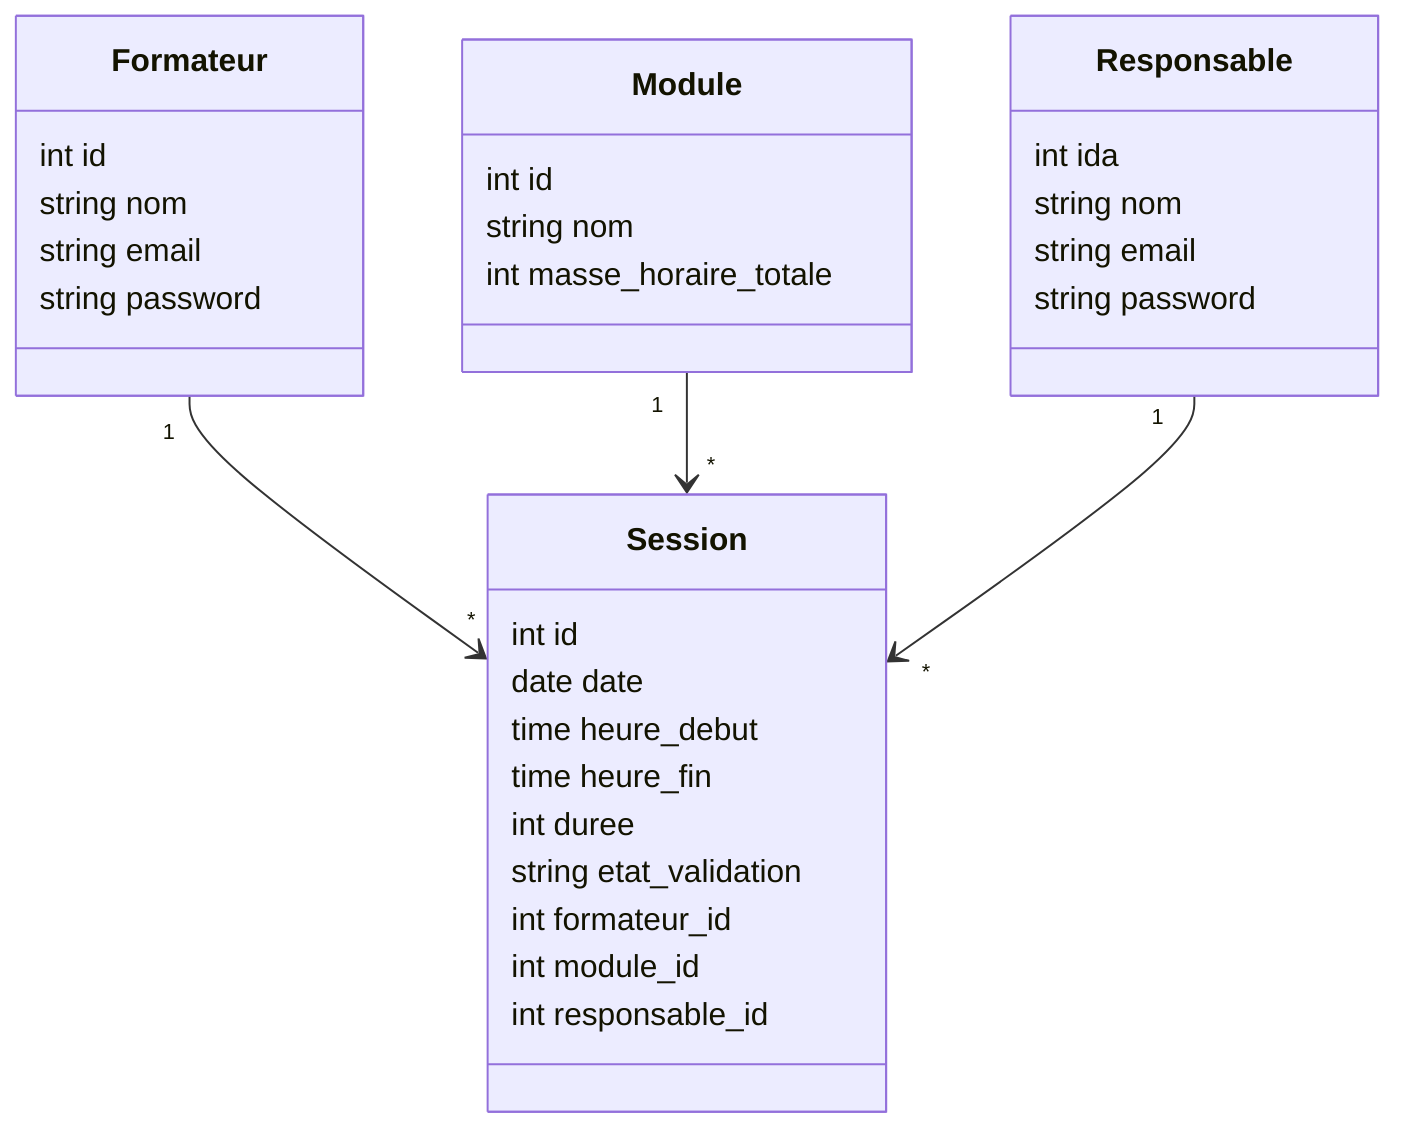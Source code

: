---
config:
  theme: default
---
classDiagram
class Formateur {
  int id
  string nom
  string email
  string password
}
class Responsable {
  int ida
  string nom
  string email
  string password
}
class Module {
  int id
  string nom
  int masse_horaire_totale
}
class Session {
  int id
  date date
  time heure_debut
  time heure_fin
  int duree
  string etat_validation
  int formateur_id
  int module_id
  int responsable_id
}
Formateur "1" --> "*" Session
Module "1" --> "*" Session
Responsable "1" --> "*" Session